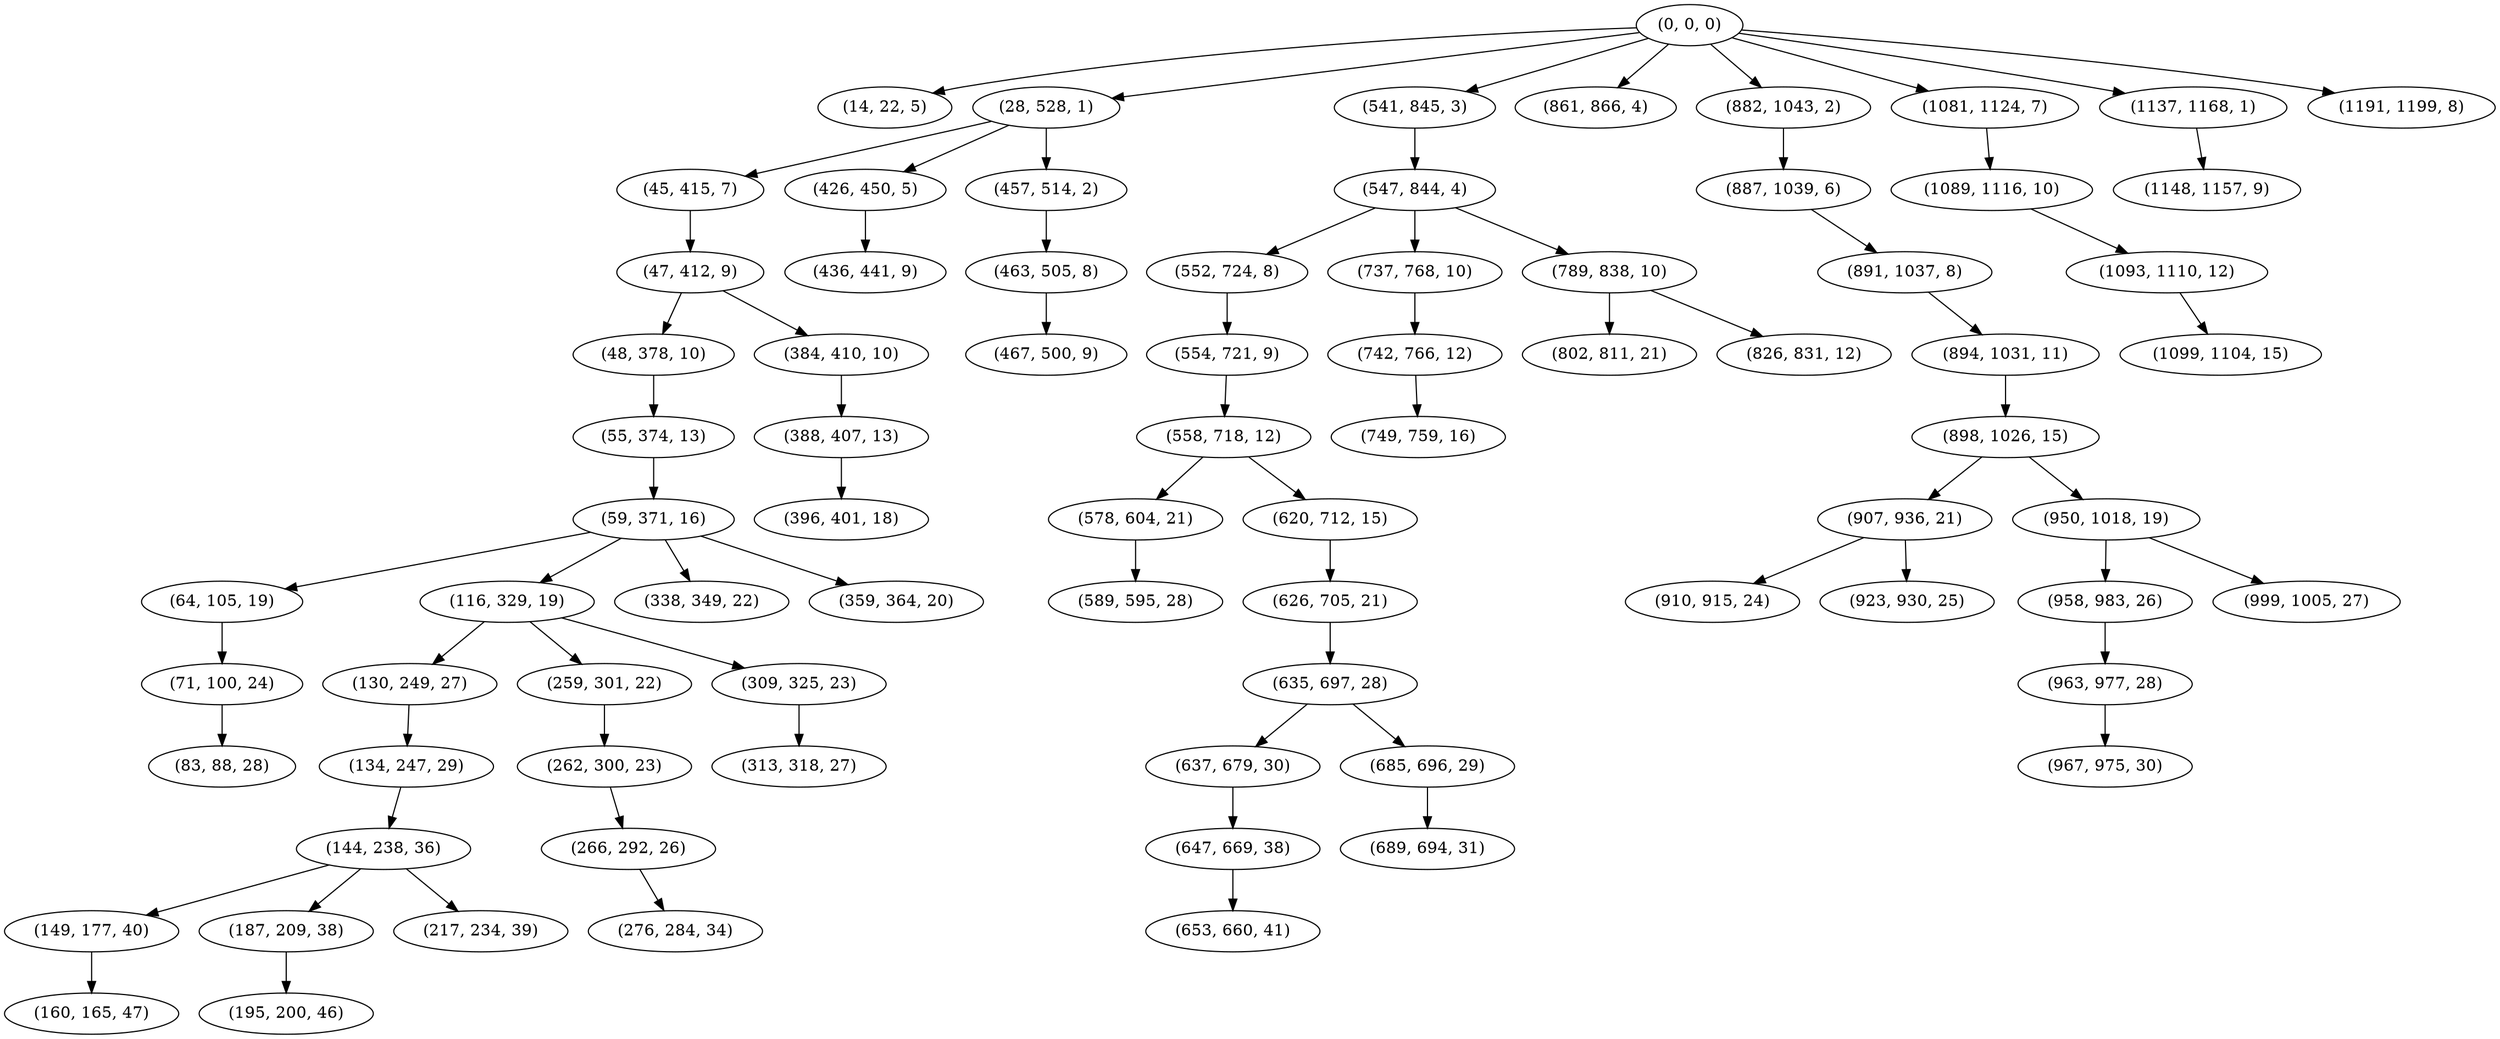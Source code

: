 digraph tree {
    "(0, 0, 0)";
    "(14, 22, 5)";
    "(28, 528, 1)";
    "(45, 415, 7)";
    "(47, 412, 9)";
    "(48, 378, 10)";
    "(55, 374, 13)";
    "(59, 371, 16)";
    "(64, 105, 19)";
    "(71, 100, 24)";
    "(83, 88, 28)";
    "(116, 329, 19)";
    "(130, 249, 27)";
    "(134, 247, 29)";
    "(144, 238, 36)";
    "(149, 177, 40)";
    "(160, 165, 47)";
    "(187, 209, 38)";
    "(195, 200, 46)";
    "(217, 234, 39)";
    "(259, 301, 22)";
    "(262, 300, 23)";
    "(266, 292, 26)";
    "(276, 284, 34)";
    "(309, 325, 23)";
    "(313, 318, 27)";
    "(338, 349, 22)";
    "(359, 364, 20)";
    "(384, 410, 10)";
    "(388, 407, 13)";
    "(396, 401, 18)";
    "(426, 450, 5)";
    "(436, 441, 9)";
    "(457, 514, 2)";
    "(463, 505, 8)";
    "(467, 500, 9)";
    "(541, 845, 3)";
    "(547, 844, 4)";
    "(552, 724, 8)";
    "(554, 721, 9)";
    "(558, 718, 12)";
    "(578, 604, 21)";
    "(589, 595, 28)";
    "(620, 712, 15)";
    "(626, 705, 21)";
    "(635, 697, 28)";
    "(637, 679, 30)";
    "(647, 669, 38)";
    "(653, 660, 41)";
    "(685, 696, 29)";
    "(689, 694, 31)";
    "(737, 768, 10)";
    "(742, 766, 12)";
    "(749, 759, 16)";
    "(789, 838, 10)";
    "(802, 811, 21)";
    "(826, 831, 12)";
    "(861, 866, 4)";
    "(882, 1043, 2)";
    "(887, 1039, 6)";
    "(891, 1037, 8)";
    "(894, 1031, 11)";
    "(898, 1026, 15)";
    "(907, 936, 21)";
    "(910, 915, 24)";
    "(923, 930, 25)";
    "(950, 1018, 19)";
    "(958, 983, 26)";
    "(963, 977, 28)";
    "(967, 975, 30)";
    "(999, 1005, 27)";
    "(1081, 1124, 7)";
    "(1089, 1116, 10)";
    "(1093, 1110, 12)";
    "(1099, 1104, 15)";
    "(1137, 1168, 1)";
    "(1148, 1157, 9)";
    "(1191, 1199, 8)";
    "(0, 0, 0)" -> "(14, 22, 5)";
    "(0, 0, 0)" -> "(28, 528, 1)";
    "(0, 0, 0)" -> "(541, 845, 3)";
    "(0, 0, 0)" -> "(861, 866, 4)";
    "(0, 0, 0)" -> "(882, 1043, 2)";
    "(0, 0, 0)" -> "(1081, 1124, 7)";
    "(0, 0, 0)" -> "(1137, 1168, 1)";
    "(0, 0, 0)" -> "(1191, 1199, 8)";
    "(28, 528, 1)" -> "(45, 415, 7)";
    "(28, 528, 1)" -> "(426, 450, 5)";
    "(28, 528, 1)" -> "(457, 514, 2)";
    "(45, 415, 7)" -> "(47, 412, 9)";
    "(47, 412, 9)" -> "(48, 378, 10)";
    "(47, 412, 9)" -> "(384, 410, 10)";
    "(48, 378, 10)" -> "(55, 374, 13)";
    "(55, 374, 13)" -> "(59, 371, 16)";
    "(59, 371, 16)" -> "(64, 105, 19)";
    "(59, 371, 16)" -> "(116, 329, 19)";
    "(59, 371, 16)" -> "(338, 349, 22)";
    "(59, 371, 16)" -> "(359, 364, 20)";
    "(64, 105, 19)" -> "(71, 100, 24)";
    "(71, 100, 24)" -> "(83, 88, 28)";
    "(116, 329, 19)" -> "(130, 249, 27)";
    "(116, 329, 19)" -> "(259, 301, 22)";
    "(116, 329, 19)" -> "(309, 325, 23)";
    "(130, 249, 27)" -> "(134, 247, 29)";
    "(134, 247, 29)" -> "(144, 238, 36)";
    "(144, 238, 36)" -> "(149, 177, 40)";
    "(144, 238, 36)" -> "(187, 209, 38)";
    "(144, 238, 36)" -> "(217, 234, 39)";
    "(149, 177, 40)" -> "(160, 165, 47)";
    "(187, 209, 38)" -> "(195, 200, 46)";
    "(259, 301, 22)" -> "(262, 300, 23)";
    "(262, 300, 23)" -> "(266, 292, 26)";
    "(266, 292, 26)" -> "(276, 284, 34)";
    "(309, 325, 23)" -> "(313, 318, 27)";
    "(384, 410, 10)" -> "(388, 407, 13)";
    "(388, 407, 13)" -> "(396, 401, 18)";
    "(426, 450, 5)" -> "(436, 441, 9)";
    "(457, 514, 2)" -> "(463, 505, 8)";
    "(463, 505, 8)" -> "(467, 500, 9)";
    "(541, 845, 3)" -> "(547, 844, 4)";
    "(547, 844, 4)" -> "(552, 724, 8)";
    "(547, 844, 4)" -> "(737, 768, 10)";
    "(547, 844, 4)" -> "(789, 838, 10)";
    "(552, 724, 8)" -> "(554, 721, 9)";
    "(554, 721, 9)" -> "(558, 718, 12)";
    "(558, 718, 12)" -> "(578, 604, 21)";
    "(558, 718, 12)" -> "(620, 712, 15)";
    "(578, 604, 21)" -> "(589, 595, 28)";
    "(620, 712, 15)" -> "(626, 705, 21)";
    "(626, 705, 21)" -> "(635, 697, 28)";
    "(635, 697, 28)" -> "(637, 679, 30)";
    "(635, 697, 28)" -> "(685, 696, 29)";
    "(637, 679, 30)" -> "(647, 669, 38)";
    "(647, 669, 38)" -> "(653, 660, 41)";
    "(685, 696, 29)" -> "(689, 694, 31)";
    "(737, 768, 10)" -> "(742, 766, 12)";
    "(742, 766, 12)" -> "(749, 759, 16)";
    "(789, 838, 10)" -> "(802, 811, 21)";
    "(789, 838, 10)" -> "(826, 831, 12)";
    "(882, 1043, 2)" -> "(887, 1039, 6)";
    "(887, 1039, 6)" -> "(891, 1037, 8)";
    "(891, 1037, 8)" -> "(894, 1031, 11)";
    "(894, 1031, 11)" -> "(898, 1026, 15)";
    "(898, 1026, 15)" -> "(907, 936, 21)";
    "(898, 1026, 15)" -> "(950, 1018, 19)";
    "(907, 936, 21)" -> "(910, 915, 24)";
    "(907, 936, 21)" -> "(923, 930, 25)";
    "(950, 1018, 19)" -> "(958, 983, 26)";
    "(950, 1018, 19)" -> "(999, 1005, 27)";
    "(958, 983, 26)" -> "(963, 977, 28)";
    "(963, 977, 28)" -> "(967, 975, 30)";
    "(1081, 1124, 7)" -> "(1089, 1116, 10)";
    "(1089, 1116, 10)" -> "(1093, 1110, 12)";
    "(1093, 1110, 12)" -> "(1099, 1104, 15)";
    "(1137, 1168, 1)" -> "(1148, 1157, 9)";
}
